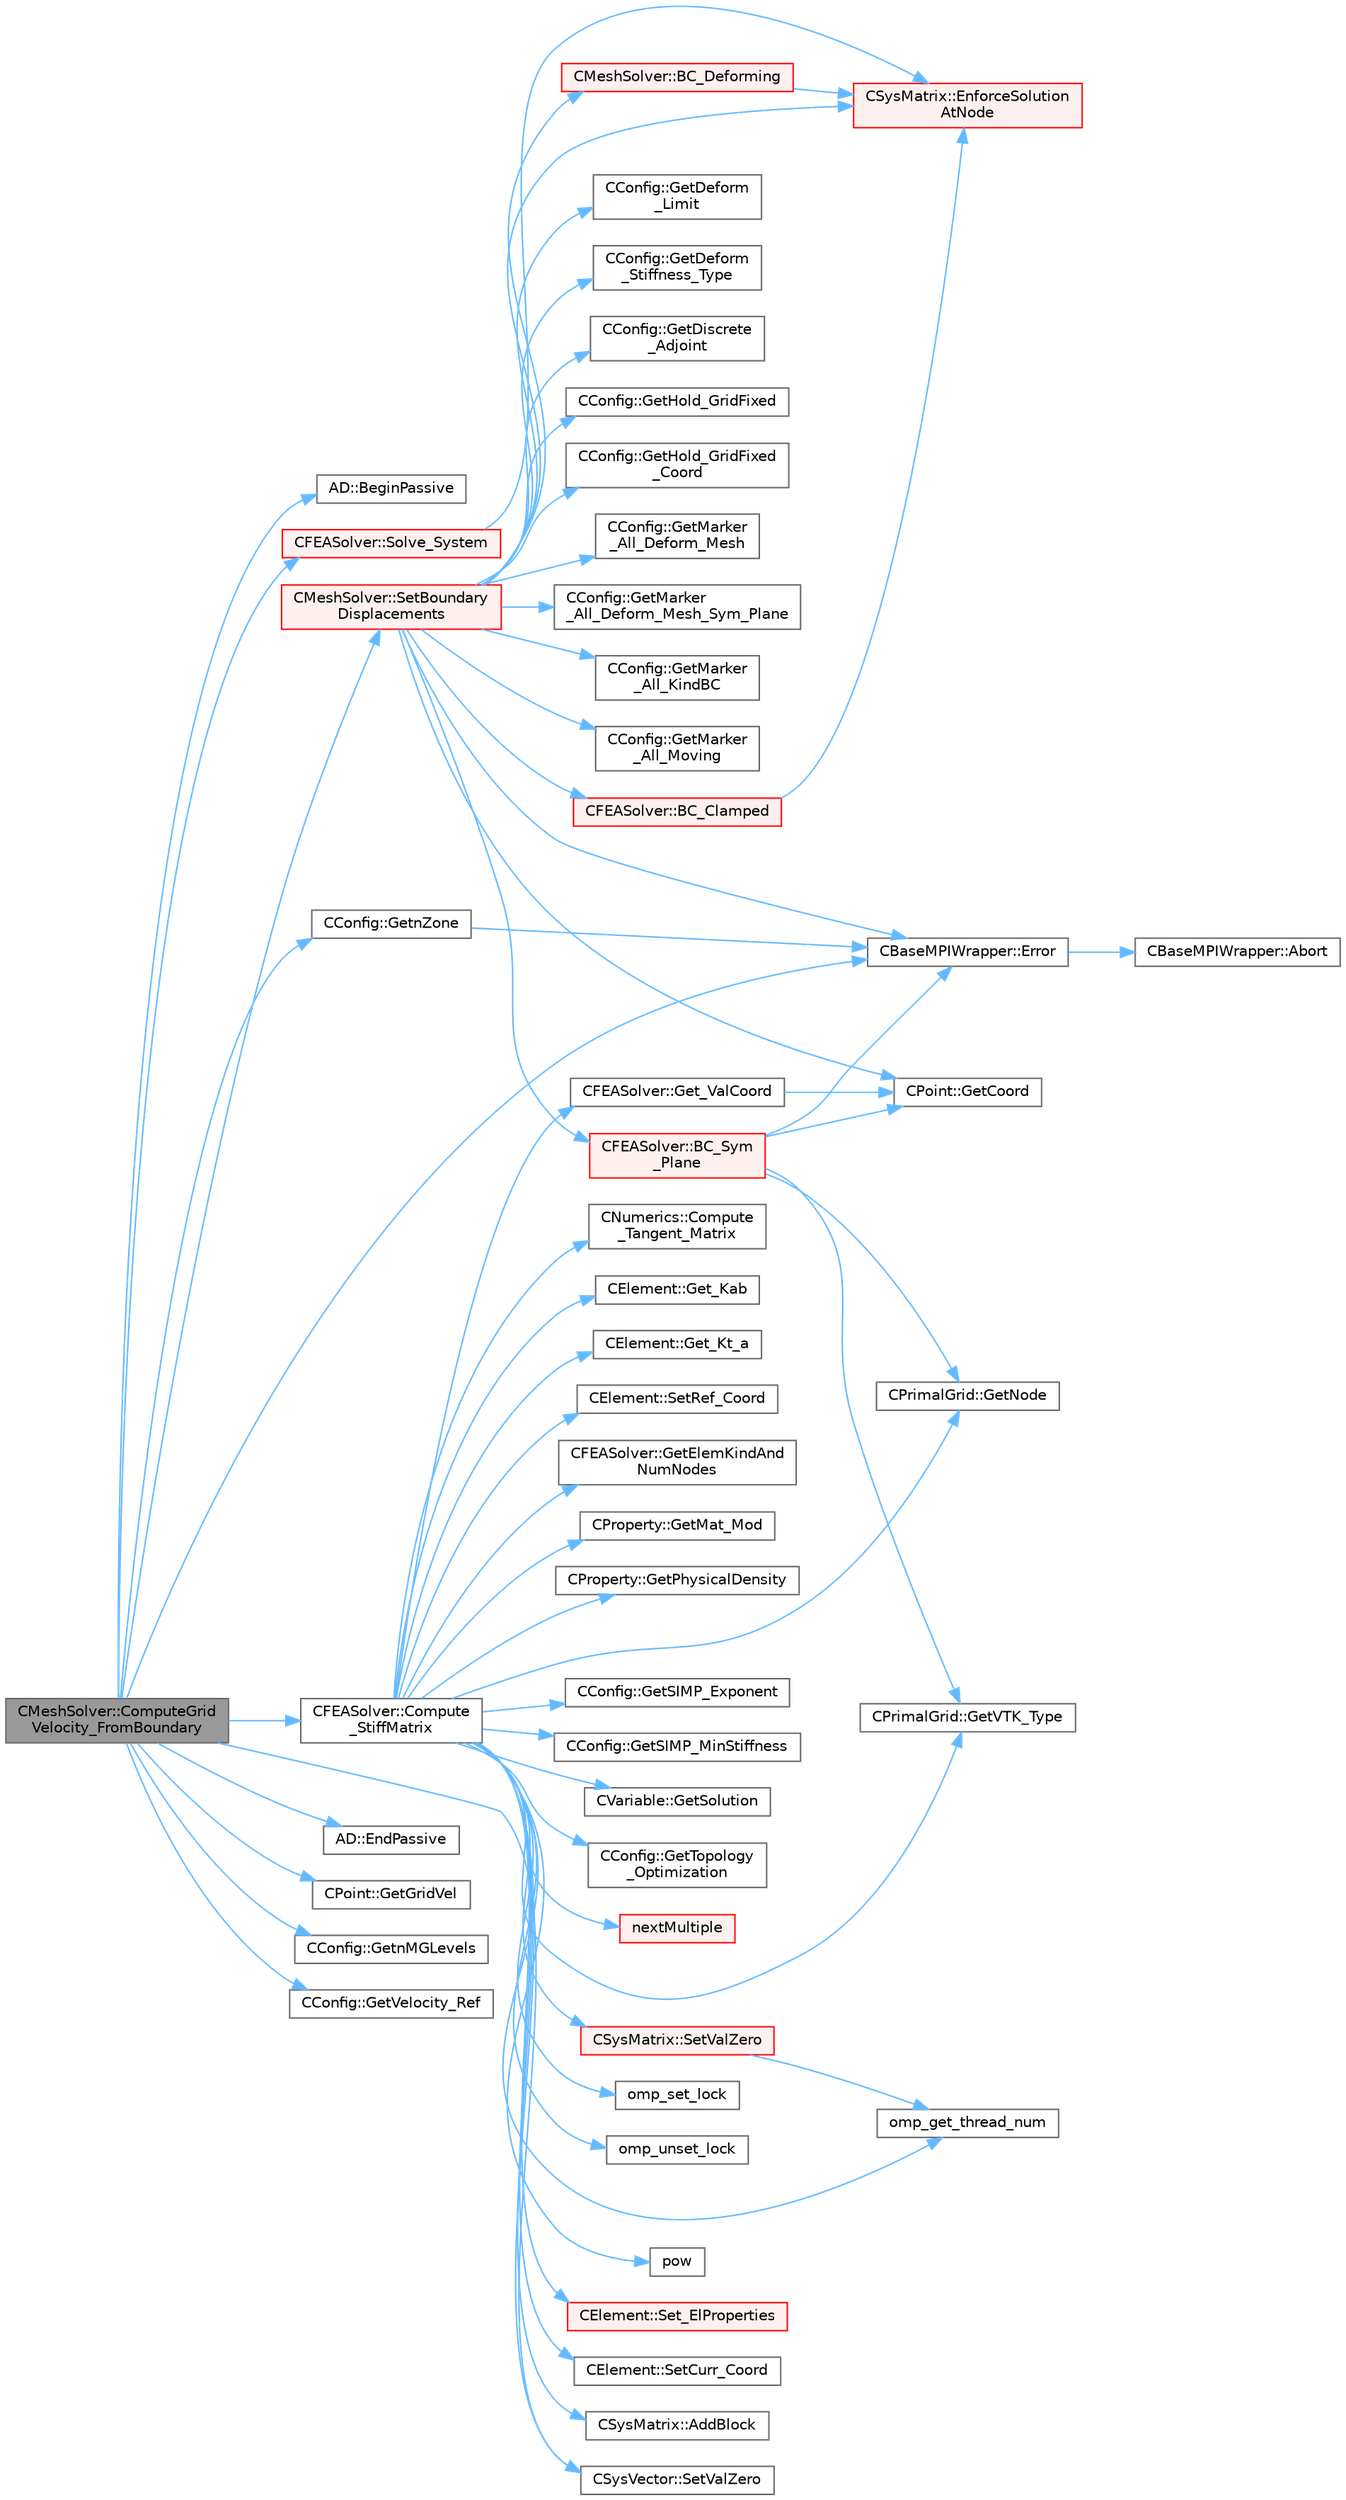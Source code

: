 digraph "CMeshSolver::ComputeGridVelocity_FromBoundary"
{
 // LATEX_PDF_SIZE
  bgcolor="transparent";
  edge [fontname=Helvetica,fontsize=10,labelfontname=Helvetica,labelfontsize=10];
  node [fontname=Helvetica,fontsize=10,shape=box,height=0.2,width=0.4];
  rankdir="LR";
  Node1 [id="Node000001",label="CMeshSolver::ComputeGrid\lVelocity_FromBoundary",height=0.2,width=0.4,color="gray40", fillcolor="grey60", style="filled", fontcolor="black",tooltip="Compute the grid velocity form the velocity at deformable boundary."];
  Node1 -> Node2 [id="edge1_Node000001_Node000002",color="steelblue1",style="solid",tooltip=" "];
  Node2 [id="Node000002",label="AD::BeginPassive",height=0.2,width=0.4,color="grey40", fillcolor="white", style="filled",URL="$namespaceAD.html#a17303e0b54570243d54732b02655f9a5",tooltip="Start a passive region, i.e. stop recording."];
  Node1 -> Node3 [id="edge2_Node000001_Node000003",color="steelblue1",style="solid",tooltip=" "];
  Node3 [id="Node000003",label="CFEASolver::Compute\l_StiffMatrix",height=0.2,width=0.4,color="grey40", fillcolor="white", style="filled",URL="$classCFEASolver.html#a41f284021cb1f0d145d632adb7ad5342",tooltip="Compute the stiffness matrix of the problem."];
  Node3 -> Node4 [id="edge3_Node000003_Node000004",color="steelblue1",style="solid",tooltip=" "];
  Node4 [id="Node000004",label="CSysMatrix::AddBlock",height=0.2,width=0.4,color="grey40", fillcolor="white", style="filled",URL="$classCSysMatrix.html#a03a189a2120be05e21fbd9b120549427",tooltip="Add a scaled block (in flat format) to the sparse matrix (see SetBlock)."];
  Node3 -> Node5 [id="edge4_Node000003_Node000005",color="steelblue1",style="solid",tooltip=" "];
  Node5 [id="Node000005",label="CNumerics::Compute\l_Tangent_Matrix",height=0.2,width=0.4,color="grey40", fillcolor="white", style="filled",URL="$classCNumerics.html#a9434c2059759aedc34a9656c6e9f9088",tooltip="A virtual member to compute the tangent matrix in structural problems."];
  Node3 -> Node6 [id="edge5_Node000003_Node000006",color="steelblue1",style="solid",tooltip=" "];
  Node6 [id="Node000006",label="CElement::Get_Kab",height=0.2,width=0.4,color="grey40", fillcolor="white", style="filled",URL="$classCElement.html#a7cf58fa09507bb5cffc1f4dd147bda77",tooltip="Return the value of the submatrix K relating nodes a and b."];
  Node3 -> Node7 [id="edge6_Node000003_Node000007",color="steelblue1",style="solid",tooltip=" "];
  Node7 [id="Node000007",label="CElement::Get_Kt_a",height=0.2,width=0.4,color="grey40", fillcolor="white", style="filled",URL="$classCElement.html#a520c7ea7d5d1883661528918a2321780",tooltip="Return the values of the nodal stress components of the residual for node a."];
  Node3 -> Node8 [id="edge7_Node000003_Node000008",color="steelblue1",style="solid",tooltip=" "];
  Node8 [id="Node000008",label="CFEASolver::Get_ValCoord",height=0.2,width=0.4,color="grey40", fillcolor="white", style="filled",URL="$classCFEASolver.html#ad4309facfe4044d5f5a11209cc96c7eb",tooltip="Get the value of the reference coordinate to set on the element structure."];
  Node8 -> Node9 [id="edge8_Node000008_Node000009",color="steelblue1",style="solid",tooltip=" "];
  Node9 [id="Node000009",label="CPoint::GetCoord",height=0.2,width=0.4,color="grey40", fillcolor="white", style="filled",URL="$classCPoint.html#ab16c29dd03911529cd73bf467c313179",tooltip="Get the coordinates dor the control volume."];
  Node3 -> Node10 [id="edge9_Node000003_Node000010",color="steelblue1",style="solid",tooltip=" "];
  Node10 [id="Node000010",label="CFEASolver::GetElemKindAnd\lNumNodes",height=0.2,width=0.4,color="grey40", fillcolor="white", style="filled",URL="$classCFEASolver.html#a69ff8e551924f4cfbad103287b4bb8bb",tooltip="Get the element container index and number of nodes of a given VTK type."];
  Node3 -> Node11 [id="edge10_Node000003_Node000011",color="steelblue1",style="solid",tooltip=" "];
  Node11 [id="Node000011",label="CProperty::GetMat_Mod",height=0.2,width=0.4,color="grey40", fillcolor="white", style="filled",URL="$classCProperty.html#a7dfea7244f23fe4db5118aa1e8291413",tooltip="Get the material model to use for the element."];
  Node3 -> Node12 [id="edge11_Node000003_Node000012",color="steelblue1",style="solid",tooltip=" "];
  Node12 [id="Node000012",label="CPrimalGrid::GetNode",height=0.2,width=0.4,color="grey40", fillcolor="white", style="filled",URL="$classCPrimalGrid.html#a6353b89f5a8a3948cd475da6152bf077",tooltip="Get the nodes shared by the primal grid element."];
  Node3 -> Node13 [id="edge12_Node000003_Node000013",color="steelblue1",style="solid",tooltip=" "];
  Node13 [id="Node000013",label="CProperty::GetPhysicalDensity",height=0.2,width=0.4,color="grey40", fillcolor="white", style="filled",URL="$classCProperty.html#a0c0c3778fe99294e3b156bebb5c87d4b",tooltip="Get the value of the Physical density."];
  Node3 -> Node14 [id="edge13_Node000003_Node000014",color="steelblue1",style="solid",tooltip=" "];
  Node14 [id="Node000014",label="CConfig::GetSIMP_Exponent",height=0.2,width=0.4,color="grey40", fillcolor="white", style="filled",URL="$classCConfig.html#a2759180807b49d7c91924011abec1a35",tooltip="Get exponent for density-based stiffness penalization."];
  Node3 -> Node15 [id="edge14_Node000003_Node000015",color="steelblue1",style="solid",tooltip=" "];
  Node15 [id="Node000015",label="CConfig::GetSIMP_MinStiffness",height=0.2,width=0.4,color="grey40", fillcolor="white", style="filled",URL="$classCConfig.html#a3807df530b42b9a9f711a9670ea698e9",tooltip="Get lower bound for density-based stiffness penalization."];
  Node3 -> Node16 [id="edge15_Node000003_Node000016",color="steelblue1",style="solid",tooltip=" "];
  Node16 [id="Node000016",label="CVariable::GetSolution",height=0.2,width=0.4,color="grey40", fillcolor="white", style="filled",URL="$classCVariable.html#a261483e39c23c1de7cb9aea7e917c121",tooltip="Get the solution."];
  Node3 -> Node17 [id="edge16_Node000003_Node000017",color="steelblue1",style="solid",tooltip=" "];
  Node17 [id="Node000017",label="CConfig::GetTopology\l_Optimization",height=0.2,width=0.4,color="grey40", fillcolor="white", style="filled",URL="$classCConfig.html#aaf3e38ba9bf594bc2d636158d1dbf305",tooltip="Get topology optimization."];
  Node3 -> Node18 [id="edge17_Node000003_Node000018",color="steelblue1",style="solid",tooltip=" "];
  Node18 [id="Node000018",label="CPrimalGrid::GetVTK_Type",height=0.2,width=0.4,color="grey40", fillcolor="white", style="filled",URL="$classCPrimalGrid.html#ad506ad8f97dd70d71c1ee6f407df4cf5",tooltip="Get VTK type."];
  Node3 -> Node19 [id="edge18_Node000003_Node000019",color="steelblue1",style="solid",tooltip=" "];
  Node19 [id="Node000019",label="nextMultiple",height=0.2,width=0.4,color="red", fillcolor="#FFF0F0", style="filled",URL="$omp__structure_8hpp.html#adb8cd1783c3fe468888c1c0a5b57cace",tooltip="Round up to next multiple."];
  Node3 -> Node21 [id="edge19_Node000003_Node000021",color="steelblue1",style="solid",tooltip=" "];
  Node21 [id="Node000021",label="omp_get_thread_num",height=0.2,width=0.4,color="grey40", fillcolor="white", style="filled",URL="$omp__structure_8hpp.html#aad63dd7e34961dbbd2e8774e7f6bc2d0",tooltip="Index of current thread, akin to MPI rank."];
  Node3 -> Node22 [id="edge20_Node000003_Node000022",color="steelblue1",style="solid",tooltip=" "];
  Node22 [id="Node000022",label="omp_set_lock",height=0.2,width=0.4,color="grey40", fillcolor="white", style="filled",URL="$omp__structure_8hpp.html#ab306e0d3de13445b4ca9d93b67b8fd25",tooltip=" "];
  Node3 -> Node23 [id="edge21_Node000003_Node000023",color="steelblue1",style="solid",tooltip=" "];
  Node23 [id="Node000023",label="omp_unset_lock",height=0.2,width=0.4,color="grey40", fillcolor="white", style="filled",URL="$omp__structure_8hpp.html#aaf7282f4c7262612a1c68395bc764470",tooltip=" "];
  Node3 -> Node24 [id="edge22_Node000003_Node000024",color="steelblue1",style="solid",tooltip=" "];
  Node24 [id="Node000024",label="pow",height=0.2,width=0.4,color="grey40", fillcolor="white", style="filled",URL="$group__SIMD.html#ga768cbdeba8e4567257959378fba27f17",tooltip=" "];
  Node3 -> Node25 [id="edge23_Node000003_Node000025",color="steelblue1",style="solid",tooltip=" "];
  Node25 [id="Node000025",label="CElement::Set_ElProperties",height=0.2,width=0.4,color="red", fillcolor="#FFF0F0", style="filled",URL="$classCElement.html#a5a9bc98cf64c54b7e073427967dc3f5a",tooltip="Store the values of the identifiers for element properties."];
  Node3 -> Node29 [id="edge24_Node000003_Node000029",color="steelblue1",style="solid",tooltip=" "];
  Node29 [id="Node000029",label="CElement::SetCurr_Coord",height=0.2,width=0.4,color="grey40", fillcolor="white", style="filled",URL="$classCElement.html#a1909cf0356d960f9b3a40f4c85b8233e",tooltip="Set the value of the coordinate of the nodes in the current configuration."];
  Node3 -> Node30 [id="edge25_Node000003_Node000030",color="steelblue1",style="solid",tooltip=" "];
  Node30 [id="Node000030",label="CElement::SetRef_Coord",height=0.2,width=0.4,color="grey40", fillcolor="white", style="filled",URL="$classCElement.html#a734f0ffdf9fc0d48f6add20fd6cd5cfe",tooltip="Set the value of the coordinate of the nodes in the reference configuration."];
  Node3 -> Node31 [id="edge26_Node000003_Node000031",color="steelblue1",style="solid",tooltip=" "];
  Node31 [id="Node000031",label="CSysMatrix::SetValZero",height=0.2,width=0.4,color="red", fillcolor="#FFF0F0", style="filled",URL="$classCSysMatrix.html#a8f974ad2e089dccfc99ea21a4ef5a819",tooltip="Sets to zero all the entries of the sparse matrix."];
  Node31 -> Node21 [id="edge27_Node000031_Node000021",color="steelblue1",style="solid",tooltip=" "];
  Node3 -> Node33 [id="edge28_Node000003_Node000033",color="steelblue1",style="solid",tooltip=" "];
  Node33 [id="Node000033",label="CSysVector::SetValZero",height=0.2,width=0.4,color="grey40", fillcolor="white", style="filled",URL="$classCSysVector.html#aa179ddab500faadee96bebecff9e201d",tooltip="Sets to zero all the entries of the vector."];
  Node1 -> Node34 [id="edge29_Node000001_Node000034",color="steelblue1",style="solid",tooltip=" "];
  Node34 [id="Node000034",label="AD::EndPassive",height=0.2,width=0.4,color="grey40", fillcolor="white", style="filled",URL="$namespaceAD.html#af5a5809a923faf03119828c329bc2db7",tooltip="End a passive region, i.e. start recording if we were recording before."];
  Node1 -> Node35 [id="edge30_Node000001_Node000035",color="steelblue1",style="solid",tooltip=" "];
  Node35 [id="Node000035",label="CBaseMPIWrapper::Error",height=0.2,width=0.4,color="grey40", fillcolor="white", style="filled",URL="$classCBaseMPIWrapper.html#a04457c47629bda56704e6a8804833eeb",tooltip=" "];
  Node35 -> Node36 [id="edge31_Node000035_Node000036",color="steelblue1",style="solid",tooltip=" "];
  Node36 [id="Node000036",label="CBaseMPIWrapper::Abort",height=0.2,width=0.4,color="grey40", fillcolor="white", style="filled",URL="$classCBaseMPIWrapper.html#af7297d861dca86b45cf561b6ab642e8f",tooltip=" "];
  Node1 -> Node37 [id="edge32_Node000001_Node000037",color="steelblue1",style="solid",tooltip=" "];
  Node37 [id="Node000037",label="CPoint::GetGridVel",height=0.2,width=0.4,color="grey40", fillcolor="white", style="filled",URL="$classCPoint.html#ad7b8ff47f6645f36c9a529073343c097",tooltip="Get the value of the grid velocity at the point."];
  Node1 -> Node38 [id="edge33_Node000001_Node000038",color="steelblue1",style="solid",tooltip=" "];
  Node38 [id="Node000038",label="CConfig::GetnMGLevels",height=0.2,width=0.4,color="grey40", fillcolor="white", style="filled",URL="$classCConfig.html#a15a61a6f9a1d415c3509018f4916c5c1",tooltip="Get the number of multigrid levels."];
  Node1 -> Node39 [id="edge34_Node000001_Node000039",color="steelblue1",style="solid",tooltip=" "];
  Node39 [id="Node000039",label="CConfig::GetnZone",height=0.2,width=0.4,color="grey40", fillcolor="white", style="filled",URL="$classCConfig.html#a39ff50a0f3deda9134f1c44b4d5053b7",tooltip="Gets the number of zones in the mesh file."];
  Node39 -> Node35 [id="edge35_Node000039_Node000035",color="steelblue1",style="solid",tooltip=" "];
  Node1 -> Node40 [id="edge36_Node000001_Node000040",color="steelblue1",style="solid",tooltip=" "];
  Node40 [id="Node000040",label="CConfig::GetVelocity_Ref",height=0.2,width=0.4,color="grey40", fillcolor="white", style="filled",URL="$classCConfig.html#afad4537005c210e8a7fc015a51b8ae4c",tooltip="Get the value of the reference velocity for non-dimensionalization."];
  Node1 -> Node41 [id="edge37_Node000001_Node000041",color="steelblue1",style="solid",tooltip=" "];
  Node41 [id="Node000041",label="CMeshSolver::SetBoundary\lDisplacements",height=0.2,width=0.4,color="red", fillcolor="#FFF0F0", style="filled",URL="$classCMeshSolver.html#a7d6d7ddc8fb135f6c4ef6313ff2f7e3c",tooltip="Check the boundary vertex that are going to be moved."];
  Node41 -> Node42 [id="edge38_Node000041_Node000042",color="steelblue1",style="solid",tooltip=" "];
  Node42 [id="Node000042",label="CFEASolver::BC_Clamped",height=0.2,width=0.4,color="red", fillcolor="#FFF0F0", style="filled",URL="$classCFEASolver.html#ad78fd5ac3d2e70c56f1b61ba6c9cb4eb",tooltip="Clamped boundary conditions."];
  Node42 -> Node43 [id="edge39_Node000042_Node000043",color="steelblue1",style="solid",tooltip=" "];
  Node43 [id="Node000043",label="CSysMatrix::EnforceSolution\lAtNode",height=0.2,width=0.4,color="red", fillcolor="#FFF0F0", style="filled",URL="$classCSysMatrix.html#a1bfdb06825f0165504b84aa68e918208",tooltip="Modifies this matrix (A) and a rhs vector (b) such that (A^-1 * b)_i = x_i."];
  Node41 -> Node58 [id="edge40_Node000041_Node000058",color="steelblue1",style="solid",tooltip=" "];
  Node58 [id="Node000058",label="CMeshSolver::BC_Deforming",height=0.2,width=0.4,color="red", fillcolor="#FFF0F0", style="filled",URL="$classCMeshSolver.html#a07023f506e40c4d1cd11336715eb8840",tooltip="Apply forced displacement boundary conditions."];
  Node58 -> Node43 [id="edge41_Node000058_Node000043",color="steelblue1",style="solid",tooltip=" "];
  Node41 -> Node61 [id="edge42_Node000041_Node000061",color="steelblue1",style="solid",tooltip=" "];
  Node61 [id="Node000061",label="CFEASolver::BC_Sym\l_Plane",height=0.2,width=0.4,color="red", fillcolor="#FFF0F0", style="filled",URL="$classCFEASolver.html#af0a805865c44d83408700f36050555ab",tooltip="Symmetry boundary conditions."];
  Node61 -> Node35 [id="edge43_Node000061_Node000035",color="steelblue1",style="solid",tooltip=" "];
  Node61 -> Node9 [id="edge44_Node000061_Node000009",color="steelblue1",style="solid",tooltip=" "];
  Node61 -> Node12 [id="edge45_Node000061_Node000012",color="steelblue1",style="solid",tooltip=" "];
  Node61 -> Node18 [id="edge46_Node000061_Node000018",color="steelblue1",style="solid",tooltip=" "];
  Node41 -> Node43 [id="edge47_Node000041_Node000043",color="steelblue1",style="solid",tooltip=" "];
  Node41 -> Node35 [id="edge48_Node000041_Node000035",color="steelblue1",style="solid",tooltip=" "];
  Node41 -> Node9 [id="edge49_Node000041_Node000009",color="steelblue1",style="solid",tooltip=" "];
  Node41 -> Node72 [id="edge50_Node000041_Node000072",color="steelblue1",style="solid",tooltip=" "];
  Node72 [id="Node000072",label="CConfig::GetDeform\l_Limit",height=0.2,width=0.4,color="grey40", fillcolor="white", style="filled",URL="$classCConfig.html#adb9de8e548ff3a7620b74549b4186497",tooltip="Get limit for the volumetric deformation."];
  Node41 -> Node73 [id="edge51_Node000041_Node000073",color="steelblue1",style="solid",tooltip=" "];
  Node73 [id="Node000073",label="CConfig::GetDeform\l_Stiffness_Type",height=0.2,width=0.4,color="grey40", fillcolor="white", style="filled",URL="$classCConfig.html#ab62038a9661de64bfe3cf8c19eeb773a",tooltip="Get the type of stiffness to impose for FEA mesh deformation."];
  Node41 -> Node74 [id="edge52_Node000041_Node000074",color="steelblue1",style="solid",tooltip=" "];
  Node74 [id="Node000074",label="CConfig::GetDiscrete\l_Adjoint",height=0.2,width=0.4,color="grey40", fillcolor="white", style="filled",URL="$classCConfig.html#ab3928c4e6debcf50dcd0d38985f6980c",tooltip="Get the indicator whether we are solving an discrete adjoint problem."];
  Node41 -> Node75 [id="edge53_Node000041_Node000075",color="steelblue1",style="solid",tooltip=" "];
  Node75 [id="Node000075",label="CConfig::GetHold_GridFixed",height=0.2,width=0.4,color="grey40", fillcolor="white", style="filled",URL="$classCConfig.html#a1385bb65c3bdf5e02dc50cf2463aa6e4",tooltip="Provides information about the the nodes that are going to be moved on a deformation volumetric grid ..."];
  Node41 -> Node76 [id="edge54_Node000041_Node000076",color="steelblue1",style="solid",tooltip=" "];
  Node76 [id="Node000076",label="CConfig::GetHold_GridFixed\l_Coord",height=0.2,width=0.4,color="grey40", fillcolor="white", style="filled",URL="$classCConfig.html#a4de3d10d58d7d49e8bae617aea934cff",tooltip="Get the coordinates where of the box where the grid is going to be deformed."];
  Node41 -> Node77 [id="edge55_Node000041_Node000077",color="steelblue1",style="solid",tooltip=" "];
  Node77 [id="Node000077",label="CConfig::GetMarker\l_All_Deform_Mesh",height=0.2,width=0.4,color="grey40", fillcolor="white", style="filled",URL="$classCConfig.html#af2b7f4beda04f2a41c9b922987a5df26",tooltip="Get whether marker val_marker is a DEFORM_MESH marker."];
  Node41 -> Node78 [id="edge56_Node000041_Node000078",color="steelblue1",style="solid",tooltip=" "];
  Node78 [id="Node000078",label="CConfig::GetMarker\l_All_Deform_Mesh_Sym_Plane",height=0.2,width=0.4,color="grey40", fillcolor="white", style="filled",URL="$classCConfig.html#a7a6483dd74e7c7e0020e0eeb4e0e0f6c",tooltip="Get whether marker val_marker is a DEFORM_MESH_SYM_PLANE marker."];
  Node41 -> Node79 [id="edge57_Node000041_Node000079",color="steelblue1",style="solid",tooltip=" "];
  Node79 [id="Node000079",label="CConfig::GetMarker\l_All_KindBC",height=0.2,width=0.4,color="grey40", fillcolor="white", style="filled",URL="$classCConfig.html#ae003cd8f406eaaa91849a774c9a20730",tooltip="Get the kind of boundary for each marker."];
  Node41 -> Node80 [id="edge58_Node000041_Node000080",color="steelblue1",style="solid",tooltip=" "];
  Node80 [id="Node000080",label="CConfig::GetMarker\l_All_Moving",height=0.2,width=0.4,color="grey40", fillcolor="white", style="filled",URL="$classCConfig.html#aa92e30407f9aaad234c7a557019cd3c5",tooltip="Get the motion information for a marker val_marker."];
  Node1 -> Node33 [id="edge59_Node000001_Node000033",color="steelblue1",style="solid",tooltip=" "];
  Node1 -> Node118 [id="edge60_Node000001_Node000118",color="steelblue1",style="solid",tooltip=" "];
  Node118 [id="Node000118",label="CFEASolver::Solve_System",height=0.2,width=0.4,color="red", fillcolor="#FFF0F0", style="filled",URL="$classCFEASolver.html#a6ade985703d84b396bae1825a6d2a3e4",tooltip="Routine to solve the Jacobian-Residual linearized system."];
  Node118 -> Node43 [id="edge61_Node000118_Node000043",color="steelblue1",style="solid",tooltip=" "];
}
